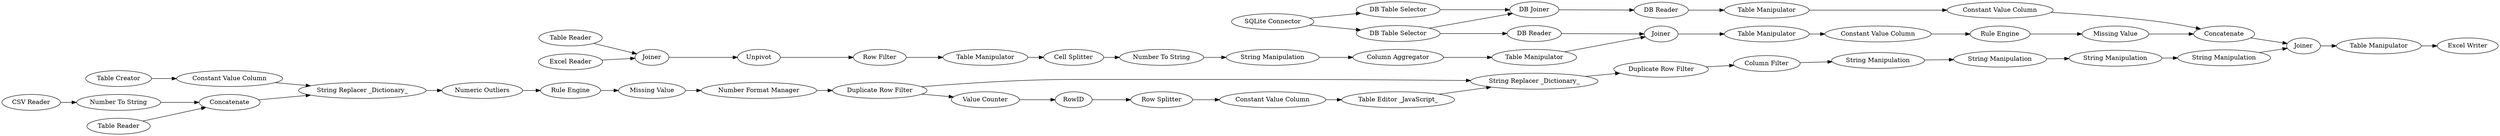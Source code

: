 digraph {
	"-5318897089026081699_68" [label="Number Format Manager"]
	"-5318897089026081699_52" [label="Number To String"]
	"-5318897089026081699_24" [label="Missing Value"]
	"-5318897089026081699_13" [label="Constant Value Column"]
	"-5318897089026081699_5" [label="DB Table Selector"]
	"-5318897089026081699_38" [label="Column Filter"]
	"-5318897089026081699_11" [label=Concatenate]
	"-5318897089026081699_23" [label="Rule Engine"]
	"-5318897089026081699_42" [label="String Manipulation"]
	"-5318897089026081699_58" [label="Constant Value Column"]
	"-5318897089026081699_31" [label=RowID]
	"-5318897089026081699_53" [label="String Manipulation"]
	"-5318897089026081699_56" [label=Joiner]
	"-5318897089026081699_47" [label=Unpivot]
	"-5318897089026081699_50" [label="Table Manipulator"]
	"-5318897089026081699_43" [label="String Manipulation"]
	"-5318897089026081699_18" [label="DB Joiner"]
	"-5318897089026081699_20" [label="DB Reader"]
	"-5318897089026081699_33" [label="String Replacer _Dictionary_"]
	"-5318897089026081699_59" [label="Missing Value"]
	"-5318897089026081699_60" [label="Constant Value Column"]
	"-5318897089026081699_63" [label=Concatenate]
	"-5318897089026081699_54" [label="Column Aggregator"]
	"-5318897089026081699_55" [label="Table Manipulator"]
	"-5318897089026081699_40" [label="String Manipulation"]
	"-5318897089026081699_26" [label="Duplicate Row Filter"]
	"-5318897089026081699_4" [label="DB Table Selector"]
	"-5318897089026081699_49" [label="Row Filter"]
	"-5318897089026081699_27" [label="Value Counter"]
	"-5318897089026081699_64" [label="Table Manipulator"]
	"-5318897089026081699_3" [label="SQLite Connector"]
	"-5318897089026081699_19" [label="DB Reader"]
	"-5318897089026081699_32" [label="Table Editor _JavaScript_"]
	"-5318897089026081699_65" [label=Joiner]
	"-5318897089026081699_1" [label="CSV Reader"]
	"-5318897089026081699_67" [label="Table Manipulator"]
	"-5318897089026081699_28" [label="Row Splitter"]
	"-5318897089026081699_10" [label="Number To String"]
	"-5318897089026081699_12" [label="Table Creator"]
	"-5318897089026081699_57" [label="Table Manipulator"]
	"-5318897089026081699_66" [label="Excel Writer"]
	"-5318897089026081699_51" [label="Cell Splitter"]
	"-5318897089026081699_8" [label="Table Reader"]
	"-5318897089026081699_15" [label="String Replacer _Dictionary_"]
	"-5318897089026081699_30" [label="Constant Value Column"]
	"-5318897089026081699_37" [label="Duplicate Row Filter"]
	"-5318897089026081699_2" [label="Table Reader"]
	"-5318897089026081699_9" [label="Excel Reader"]
	"-5318897089026081699_46" [label=Joiner]
	"-5318897089026081699_61" [label="Rule Engine"]
	"-5318897089026081699_41" [label="String Manipulation"]
	"-5318897089026081699_22" [label="Numeric Outliers"]
	"-5318897089026081699_46" -> "-5318897089026081699_47"
	"-5318897089026081699_8" -> "-5318897089026081699_46"
	"-5318897089026081699_20" -> "-5318897089026081699_56"
	"-5318897089026081699_24" -> "-5318897089026081699_68"
	"-5318897089026081699_4" -> "-5318897089026081699_18"
	"-5318897089026081699_3" -> "-5318897089026081699_5"
	"-5318897089026081699_49" -> "-5318897089026081699_50"
	"-5318897089026081699_47" -> "-5318897089026081699_49"
	"-5318897089026081699_68" -> "-5318897089026081699_26"
	"-5318897089026081699_41" -> "-5318897089026081699_42"
	"-5318897089026081699_38" -> "-5318897089026081699_40"
	"-5318897089026081699_40" -> "-5318897089026081699_41"
	"-5318897089026081699_2" -> "-5318897089026081699_11"
	"-5318897089026081699_42" -> "-5318897089026081699_43"
	"-5318897089026081699_52" -> "-5318897089026081699_53"
	"-5318897089026081699_37" -> "-5318897089026081699_38"
	"-5318897089026081699_18" -> "-5318897089026081699_19"
	"-5318897089026081699_61" -> "-5318897089026081699_59"
	"-5318897089026081699_22" -> "-5318897089026081699_23"
	"-5318897089026081699_43" -> "-5318897089026081699_65"
	"-5318897089026081699_5" -> "-5318897089026081699_18"
	"-5318897089026081699_26" -> "-5318897089026081699_27"
	"-5318897089026081699_58" -> "-5318897089026081699_61"
	"-5318897089026081699_13" -> "-5318897089026081699_15"
	"-5318897089026081699_57" -> "-5318897089026081699_58"
	"-5318897089026081699_3" -> "-5318897089026081699_4"
	"-5318897089026081699_56" -> "-5318897089026081699_57"
	"-5318897089026081699_19" -> "-5318897089026081699_64"
	"-5318897089026081699_54" -> "-5318897089026081699_55"
	"-5318897089026081699_32" -> "-5318897089026081699_33"
	"-5318897089026081699_27" -> "-5318897089026081699_31"
	"-5318897089026081699_64" -> "-5318897089026081699_60"
	"-5318897089026081699_4" -> "-5318897089026081699_20"
	"-5318897089026081699_26" -> "-5318897089026081699_33"
	"-5318897089026081699_51" -> "-5318897089026081699_52"
	"-5318897089026081699_10" -> "-5318897089026081699_11"
	"-5318897089026081699_50" -> "-5318897089026081699_51"
	"-5318897089026081699_65" -> "-5318897089026081699_67"
	"-5318897089026081699_63" -> "-5318897089026081699_65"
	"-5318897089026081699_9" -> "-5318897089026081699_46"
	"-5318897089026081699_12" -> "-5318897089026081699_13"
	"-5318897089026081699_15" -> "-5318897089026081699_22"
	"-5318897089026081699_11" -> "-5318897089026081699_15"
	"-5318897089026081699_28" -> "-5318897089026081699_30"
	"-5318897089026081699_60" -> "-5318897089026081699_63"
	"-5318897089026081699_1" -> "-5318897089026081699_10"
	"-5318897089026081699_59" -> "-5318897089026081699_63"
	"-5318897089026081699_31" -> "-5318897089026081699_28"
	"-5318897089026081699_23" -> "-5318897089026081699_24"
	"-5318897089026081699_53" -> "-5318897089026081699_54"
	"-5318897089026081699_33" -> "-5318897089026081699_37"
	"-5318897089026081699_67" -> "-5318897089026081699_66"
	"-5318897089026081699_30" -> "-5318897089026081699_32"
	"-5318897089026081699_55" -> "-5318897089026081699_56"
	rankdir=LR
}
